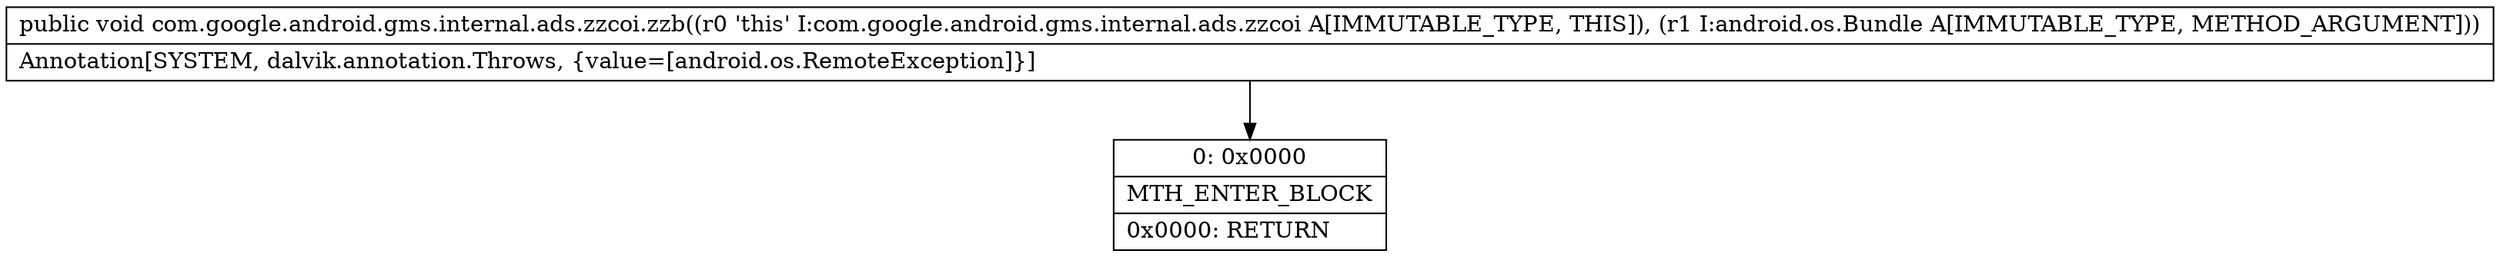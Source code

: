 digraph "CFG forcom.google.android.gms.internal.ads.zzcoi.zzb(Landroid\/os\/Bundle;)V" {
Node_0 [shape=record,label="{0\:\ 0x0000|MTH_ENTER_BLOCK\l|0x0000: RETURN   \l}"];
MethodNode[shape=record,label="{public void com.google.android.gms.internal.ads.zzcoi.zzb((r0 'this' I:com.google.android.gms.internal.ads.zzcoi A[IMMUTABLE_TYPE, THIS]), (r1 I:android.os.Bundle A[IMMUTABLE_TYPE, METHOD_ARGUMENT]))  | Annotation[SYSTEM, dalvik.annotation.Throws, \{value=[android.os.RemoteException]\}]\l}"];
MethodNode -> Node_0;
}

